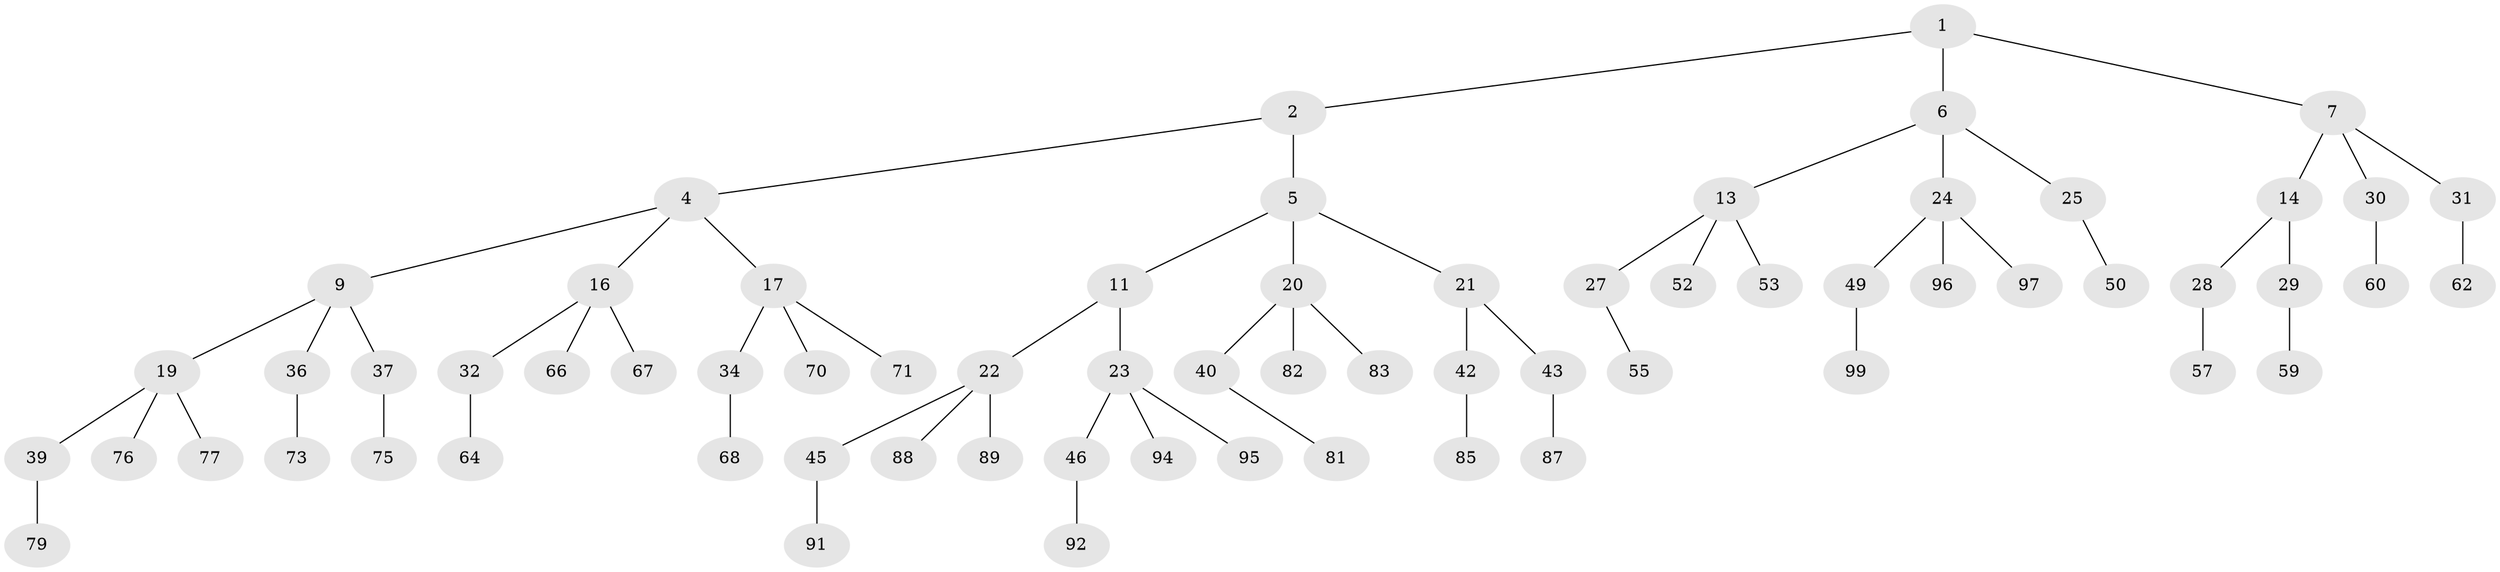 // original degree distribution, {2: 0.02, 3: 0.48, 1: 0.5}
// Generated by graph-tools (version 1.1) at 2025/38/02/21/25 10:38:56]
// undirected, 68 vertices, 67 edges
graph export_dot {
graph [start="1"]
  node [color=gray90,style=filled];
  1 [super="+3"];
  2 [latent=1];
  4 [latent=0.5,super="+8"];
  5 [latent=0.5,super="+10"];
  6 [latent=0.5,super="+12"];
  7 [latent=0.5,super="+15"];
  9 [latent=0.333333,super="+18"];
  11 [latent=0.333333];
  13 [latent=0.333333,super="+26"];
  14 [latent=0.333333];
  16 [latent=0.25,super="+33"];
  17 [latent=0.25,super="+35"];
  19 [latent=0.25,super="+38"];
  20 [latent=0.25,super="+41"];
  21 [latent=0.25];
  22 [latent=0.25,super="+44"];
  23 [latent=0.25,super="+47"];
  24 [latent=0.25,super="+48"];
  25 [latent=0.25,super="+51"];
  27 [latent=0.25,super="+54"];
  28 [latent=0.25,super="+56"];
  29 [latent=0.25,super="+58"];
  30 [latent=0.25,super="+61"];
  31 [latent=0.25,super="+63"];
  32 [latent=0.2,super="+65"];
  34 [latent=0.2,super="+69"];
  36 [latent=0.2,super="+72"];
  37 [latent=0.2,super="+74"];
  39 [latent=0.2,super="+78"];
  40 [latent=0.2,super="+80"];
  42 [latent=0.2,super="+84"];
  43 [latent=0.2,super="+86"];
  45 [latent=0.2,super="+90"];
  46 [latent=0.2,super="+93"];
  49 [latent=0.2,super="+98"];
  50 [latent=0.2,super="+100"];
  52 [latent=0.2];
  53 [latent=0.2];
  55 [latent=0.2];
  57 [latent=0.2];
  59 [latent=0.2];
  60 [latent=0.2];
  62 [latent=0.2];
  64 [latent=0.166667];
  66 [latent=0.166667];
  67 [latent=0.166667];
  68 [latent=0.166667];
  70 [latent=0.166667];
  71 [latent=0.166667];
  73 [latent=0.166667];
  75 [latent=0.166667];
  76 [latent=0.166667];
  77 [latent=0.166667];
  79 [latent=0.166667];
  81 [latent=0.166667];
  82 [latent=0.166667];
  83 [latent=0.166667];
  85 [latent=0.166667];
  87 [latent=0.166667];
  88 [latent=0.166667];
  89 [latent=0.166667];
  91 [latent=0.166667];
  92 [latent=0.166667];
  94 [latent=0.166667];
  95 [latent=0.166667];
  96 [latent=0.166667];
  97 [latent=0.166667];
  99 [latent=0.166667];
  1 -- 2;
  1 -- 6;
  1 -- 7;
  2 -- 4;
  2 -- 5;
  4 -- 9;
  4 -- 16;
  4 -- 17;
  5 -- 11;
  5 -- 21;
  5 -- 20;
  6 -- 13;
  6 -- 24;
  6 -- 25;
  7 -- 14;
  7 -- 31;
  7 -- 30;
  9 -- 19;
  9 -- 36;
  9 -- 37;
  11 -- 22;
  11 -- 23;
  13 -- 27;
  13 -- 53;
  13 -- 52;
  14 -- 28;
  14 -- 29;
  16 -- 32;
  16 -- 66;
  16 -- 67;
  17 -- 34;
  17 -- 70;
  17 -- 71;
  19 -- 39;
  19 -- 76;
  19 -- 77;
  20 -- 40;
  20 -- 82;
  20 -- 83;
  21 -- 42;
  21 -- 43;
  22 -- 45;
  22 -- 88;
  22 -- 89;
  23 -- 46;
  23 -- 95;
  23 -- 94;
  24 -- 49;
  24 -- 97;
  24 -- 96;
  25 -- 50;
  27 -- 55;
  28 -- 57;
  29 -- 59;
  30 -- 60;
  31 -- 62;
  32 -- 64;
  34 -- 68;
  36 -- 73;
  37 -- 75;
  39 -- 79;
  40 -- 81;
  42 -- 85;
  43 -- 87;
  45 -- 91;
  46 -- 92;
  49 -- 99;
}
